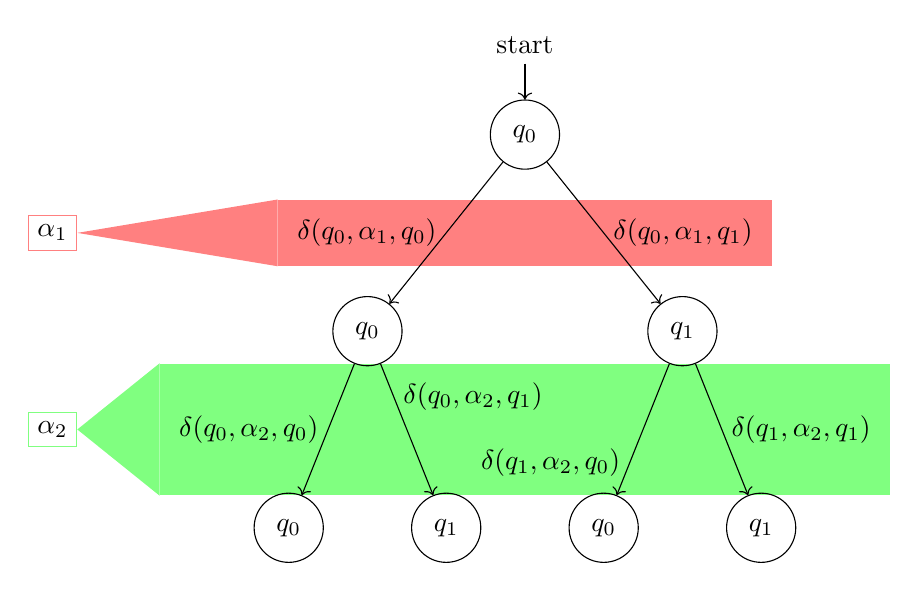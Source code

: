 \begin{tikzpicture}[
    alphanode/.style = {
      rectangle
    }
  ]
  \node (level0) {};
  \node [below = of level0] (level1) {};
  \node [below = of level1] (level2) {};
  \node [below = of level2] (level3) {};
  \node [below = of level3] (level4) {};

  \node [state, initial above] (q0) at (level0) {$q_{0}$};
  \node [xshift = -6cm, alphanode, draw = red!50] (a1)  at (level1) {$\alpha_{1}$};

  \node [xshift = -2cm, state] (0q0) at (level2) {$q_{0}$};
  \node [xshift =  2cm, state] (0q1) at (level2) {$q_{1}$};

  \node [xshift = -6cm, alphanode, draw = green!50] (a2)  at (level3) {$\alpha_{2}$};

  \node [xshift = -3cm, state] (lq0) at (level4) {$q_{0}$};
  \node [xshift = -1cm, state] (lq1) at (level4) {$q_{1}$};
  \node [xshift =  1cm, state] (rq0) at (level4) {$q_{0}$};
  \node [xshift =  3cm, state] (rq1) at (level4) {$q_{1}$};

  \draw [->] (q0)  to node [left]  (q00q0) {$\delta(q_{0}, \alpha_{1}, q_{0})$} (0q0);
  \draw [->] (q0)  to node [right] (q00q1) {$\delta(q_{0}, \alpha_{1}, q_{1})$} (0q1);

  \draw [->] (0q0) to node [left]  (0q0lq0) {$\delta(q_{0}, \alpha_{2}, q_{0})$} (lq0);
  \draw [->] (0q0) to node [right, near start] (0q0lq1) {$\delta(q_{0}, \alpha_{2}, q_{1})$} (lq1);

  \draw [->] (0q1) to node [left, near end]  (0q1rq0) {$\delta(q_{1}, \alpha_{2}, q_{0})$} (rq0);
  \draw [->] (0q1) to node [right] (0q1rq1) {$\delta(q_{1}, \alpha_{2}, q_{1})$} (rq1);

  % \draw [->, dotted, red, thick, bend left]  (a1) to (q00q0);
  % \draw [->, dotted, red, thick, bend right] (a1) to (q00q1);

  % \draw [->, dotted, red, thick, bend right] (a2) to (0q0lq0);
  % \draw [->, dotted, red, thick, bend left]  (a2) to (0q0lq1);

  % \draw [->, dotted, red, thick, bend right] (a2) to (0q1rq0);
  % \draw [->, dotted, red, thick, bend left]  (a2) to (0q1rq1);

  \begin{scope}[on background layer]
    \node [fit = (q00q0) (q00q1), fill = red!50] (a1deltas) {};
    \node [fit = (0q0lq0) (0q0lq1) (0q1rq0) (0q1rq1), fill = green!50] (a2deltas) {};
    \fill [red!50] (a1.east) -- (a1deltas.north west) -- (a1deltas.south west) -- cycle;
    \fill [green!50] (a2.east) -- (a2deltas.north west) -- (a2deltas.south west) -- cycle;
  \end{scope}
\end{tikzpicture}
